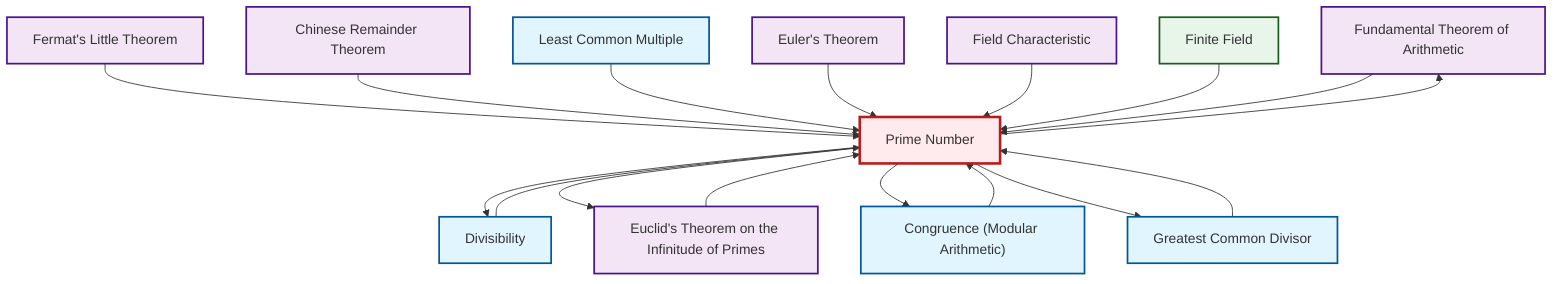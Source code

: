 graph TD
    classDef definition fill:#e1f5fe,stroke:#01579b,stroke-width:2px
    classDef theorem fill:#f3e5f5,stroke:#4a148c,stroke-width:2px
    classDef axiom fill:#fff3e0,stroke:#e65100,stroke-width:2px
    classDef example fill:#e8f5e9,stroke:#1b5e20,stroke-width:2px
    classDef current fill:#ffebee,stroke:#b71c1c,stroke-width:3px
    thm-fundamental-arithmetic["Fundamental Theorem of Arithmetic"]:::theorem
    thm-euler["Euler's Theorem"]:::theorem
    thm-fermat-little["Fermat's Little Theorem"]:::theorem
    ex-finite-field["Finite Field"]:::example
    def-lcm["Least Common Multiple"]:::definition
    def-gcd["Greatest Common Divisor"]:::definition
    def-prime["Prime Number"]:::definition
    thm-euclid-infinitude-primes["Euclid's Theorem on the Infinitude of Primes"]:::theorem
    thm-chinese-remainder["Chinese Remainder Theorem"]:::theorem
    def-congruence["Congruence (Modular Arithmetic)"]:::definition
    thm-field-characteristic["Field Characteristic"]:::theorem
    def-divisibility["Divisibility"]:::definition
    thm-fermat-little --> def-prime
    def-gcd --> def-prime
    thm-chinese-remainder --> def-prime
    def-lcm --> def-prime
    thm-euler --> def-prime
    def-congruence --> def-prime
    def-prime --> def-divisibility
    thm-field-characteristic --> def-prime
    ex-finite-field --> def-prime
    thm-euclid-infinitude-primes --> def-prime
    thm-fundamental-arithmetic --> def-prime
    def-prime --> thm-fundamental-arithmetic
    def-prime --> thm-euclid-infinitude-primes
    def-prime --> def-congruence
    def-prime --> def-gcd
    def-divisibility --> def-prime
    class def-prime current
